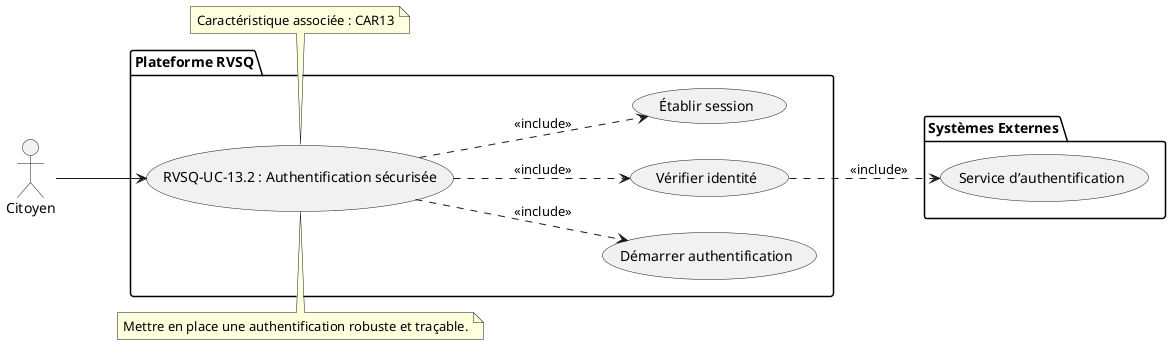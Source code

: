@startuml RVSQ-UC-13_2_Authentification_Securisee
left to right direction
actor "Citoyen" as a1

package "Plateforme RVSQ" {
  usecase "RVSQ-UC-13.2 : Authentification sécurisée" as UC132
  usecase "Démarrer authentification" as UC132_1
  usecase "Vérifier identité" as UC132_2
  usecase "Établir session" as UC132_3
}

package "Systèmes Externes" {
  usecase "Service d’authentification" as AUTH
}

a1 --> UC132

UC132 ..> UC132_1 : <<include>>
UC132 ..> UC132_2 : <<include>>
UC132 ..> UC132_3 : <<include>>
UC132_2 ..> AUTH : <<include>>

note top of UC132
Mettre en place une authentification robuste et traçable.
end note

note bottom of UC132
Caractéristique associée : CAR13
end note
@enduml